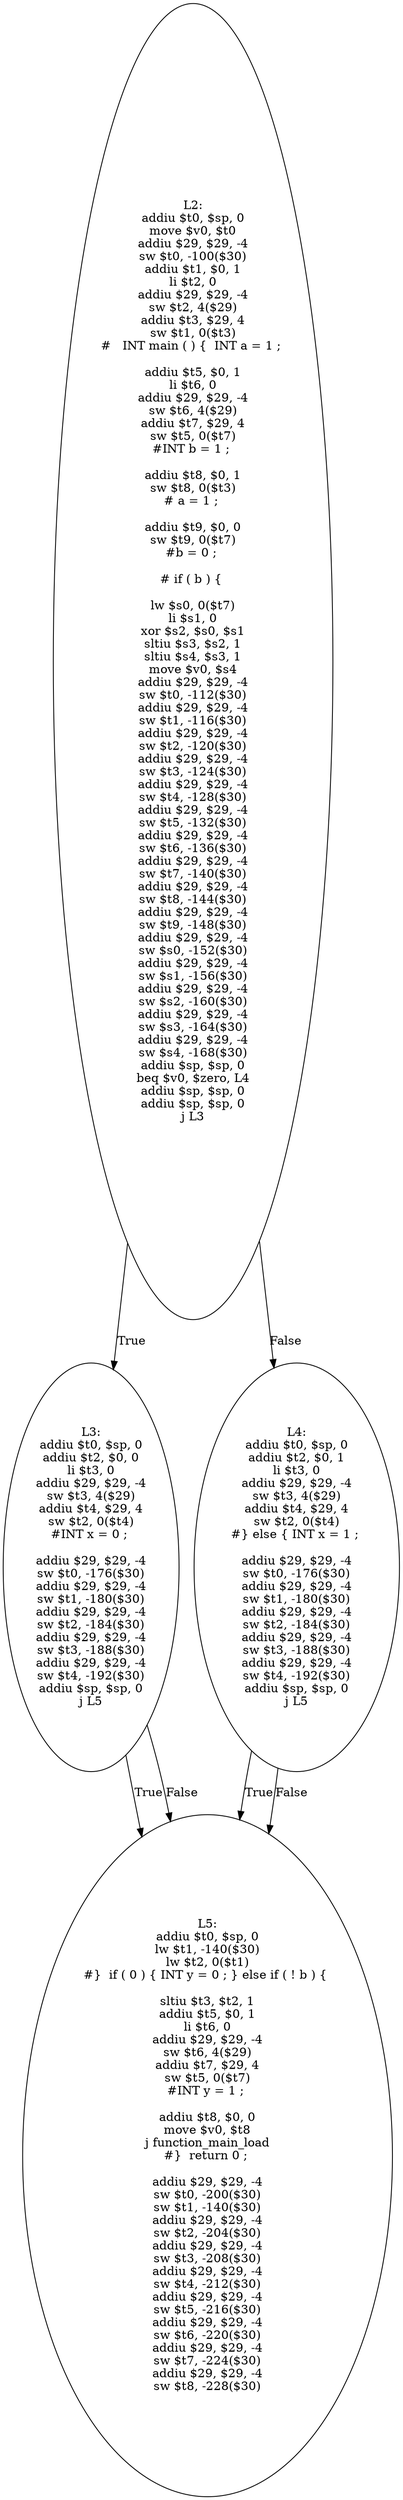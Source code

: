 digraph AST {
  "125702258656256" [label="L2:
addiu $t0, $sp, 0
move $v0, $t0
addiu $29, $29, -4
sw $t0, -100($30)
addiu $t1, $0, 1
li $t2, 0
addiu $29, $29, -4
sw $t2, 4($29)
addiu $t3, $29, 4
sw $t1, 0($t3)
#   INT main ( ) {  INT a = 1 ; 

addiu $t5, $0, 1
li $t6, 0
addiu $29, $29, -4
sw $t6, 4($29)
addiu $t7, $29, 4
sw $t5, 0($t7)
#INT b = 1 ; 

addiu $t8, $0, 1
sw $t8, 0($t3)
# a = 1 ; 

addiu $t9, $0, 0
sw $t9, 0($t7)
#b = 0 ; 

# if ( b ) { 

lw $s0, 0($t7)
li $s1, 0
xor $s2, $s0, $s1
sltiu $s3, $s2, 1
sltiu $s4, $s3, 1
move $v0, $s4
addiu $29, $29, -4
sw $t0, -112($30)
addiu $29, $29, -4
sw $t1, -116($30)
addiu $29, $29, -4
sw $t2, -120($30)
addiu $29, $29, -4
sw $t3, -124($30)
addiu $29, $29, -4
sw $t4, -128($30)
addiu $29, $29, -4
sw $t5, -132($30)
addiu $29, $29, -4
sw $t6, -136($30)
addiu $29, $29, -4
sw $t7, -140($30)
addiu $29, $29, -4
sw $t8, -144($30)
addiu $29, $29, -4
sw $t9, -148($30)
addiu $29, $29, -4
sw $s0, -152($30)
addiu $29, $29, -4
sw $s1, -156($30)
addiu $29, $29, -4
sw $s2, -160($30)
addiu $29, $29, -4
sw $s3, -164($30)
addiu $29, $29, -4
sw $s4, -168($30)
addiu $sp, $sp, 0
beq $v0, $zero, L4
addiu $sp, $sp, 0
addiu $sp, $sp, 0
j L3
"];
  "125702258656256" -> "125702256109808" [label="True"];
  "125702258656256" -> "125702258657120" [label="False"];
  "125702256109808" [label="L3:
addiu $t0, $sp, 0
addiu $t2, $0, 0
li $t3, 0
addiu $29, $29, -4
sw $t3, 4($29)
addiu $t4, $29, 4
sw $t2, 0($t4)
#INT x = 0 ; 

addiu $29, $29, -4
sw $t0, -176($30)
addiu $29, $29, -4
sw $t1, -180($30)
addiu $29, $29, -4
sw $t2, -184($30)
addiu $29, $29, -4
sw $t3, -188($30)
addiu $29, $29, -4
sw $t4, -192($30)
addiu $sp, $sp, 0
j L5
"];
  "125702256109808" -> "125702258656640" [label="True"];
  "125702256109808" -> "125702258656640" [label="False"];
  "125702258656640" [label="L5:
addiu $t0, $sp, 0
lw $t1, -140($30)
lw $t2, 0($t1)
#}  if ( 0 ) { INT y = 0 ; } else if ( ! b ) { 

sltiu $t3, $t2, 1
addiu $t5, $0, 1
li $t6, 0
addiu $29, $29, -4
sw $t6, 4($29)
addiu $t7, $29, 4
sw $t5, 0($t7)
#INT y = 1 ; 

addiu $t8, $0, 0
move $v0, $t8
j function_main_load
#}  return 0 ; 

addiu $29, $29, -4
sw $t0, -200($30)
sw $t1, -140($30)
addiu $29, $29, -4
sw $t2, -204($30)
addiu $29, $29, -4
sw $t3, -208($30)
addiu $29, $29, -4
sw $t4, -212($30)
addiu $29, $29, -4
sw $t5, -216($30)
addiu $29, $29, -4
sw $t6, -220($30)
addiu $29, $29, -4
sw $t7, -224($30)
addiu $29, $29, -4
sw $t8, -228($30)
"];
  "125702258657120" [label="L4:
addiu $t0, $sp, 0
addiu $t2, $0, 1
li $t3, 0
addiu $29, $29, -4
sw $t3, 4($29)
addiu $t4, $29, 4
sw $t2, 0($t4)
#} else { INT x = 1 ; 

addiu $29, $29, -4
sw $t0, -176($30)
addiu $29, $29, -4
sw $t1, -180($30)
addiu $29, $29, -4
sw $t2, -184($30)
addiu $29, $29, -4
sw $t3, -188($30)
addiu $29, $29, -4
sw $t4, -192($30)
addiu $sp, $sp, 0
j L5
"];
  "125702258657120" -> "125702258656640" [label="True"];
  "125702258657120" -> "125702258656640" [label="False"];
}
